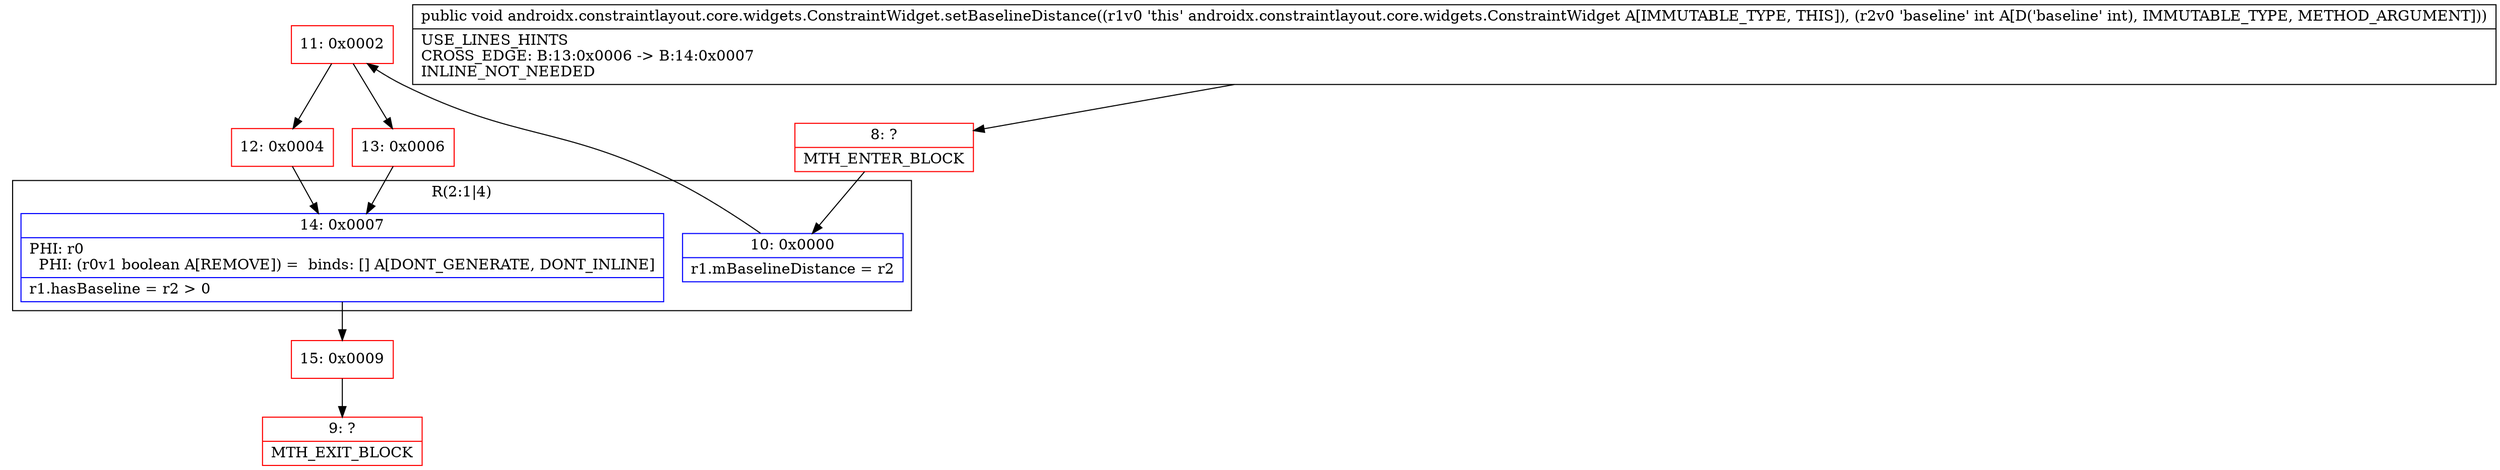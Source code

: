 digraph "CFG forandroidx.constraintlayout.core.widgets.ConstraintWidget.setBaselineDistance(I)V" {
subgraph cluster_Region_1120372261 {
label = "R(2:1|4)";
node [shape=record,color=blue];
Node_10 [shape=record,label="{10\:\ 0x0000|r1.mBaselineDistance = r2\l}"];
Node_14 [shape=record,label="{14\:\ 0x0007|PHI: r0 \l  PHI: (r0v1 boolean A[REMOVE]) =  binds: [] A[DONT_GENERATE, DONT_INLINE]\l|r1.hasBaseline = r2 \> 0\l}"];
}
Node_8 [shape=record,color=red,label="{8\:\ ?|MTH_ENTER_BLOCK\l}"];
Node_11 [shape=record,color=red,label="{11\:\ 0x0002}"];
Node_12 [shape=record,color=red,label="{12\:\ 0x0004}"];
Node_15 [shape=record,color=red,label="{15\:\ 0x0009}"];
Node_9 [shape=record,color=red,label="{9\:\ ?|MTH_EXIT_BLOCK\l}"];
Node_13 [shape=record,color=red,label="{13\:\ 0x0006}"];
MethodNode[shape=record,label="{public void androidx.constraintlayout.core.widgets.ConstraintWidget.setBaselineDistance((r1v0 'this' androidx.constraintlayout.core.widgets.ConstraintWidget A[IMMUTABLE_TYPE, THIS]), (r2v0 'baseline' int A[D('baseline' int), IMMUTABLE_TYPE, METHOD_ARGUMENT]))  | USE_LINES_HINTS\lCROSS_EDGE: B:13:0x0006 \-\> B:14:0x0007\lINLINE_NOT_NEEDED\l}"];
MethodNode -> Node_8;Node_10 -> Node_11;
Node_14 -> Node_15;
Node_8 -> Node_10;
Node_11 -> Node_12;
Node_11 -> Node_13;
Node_12 -> Node_14;
Node_15 -> Node_9;
Node_13 -> Node_14;
}

